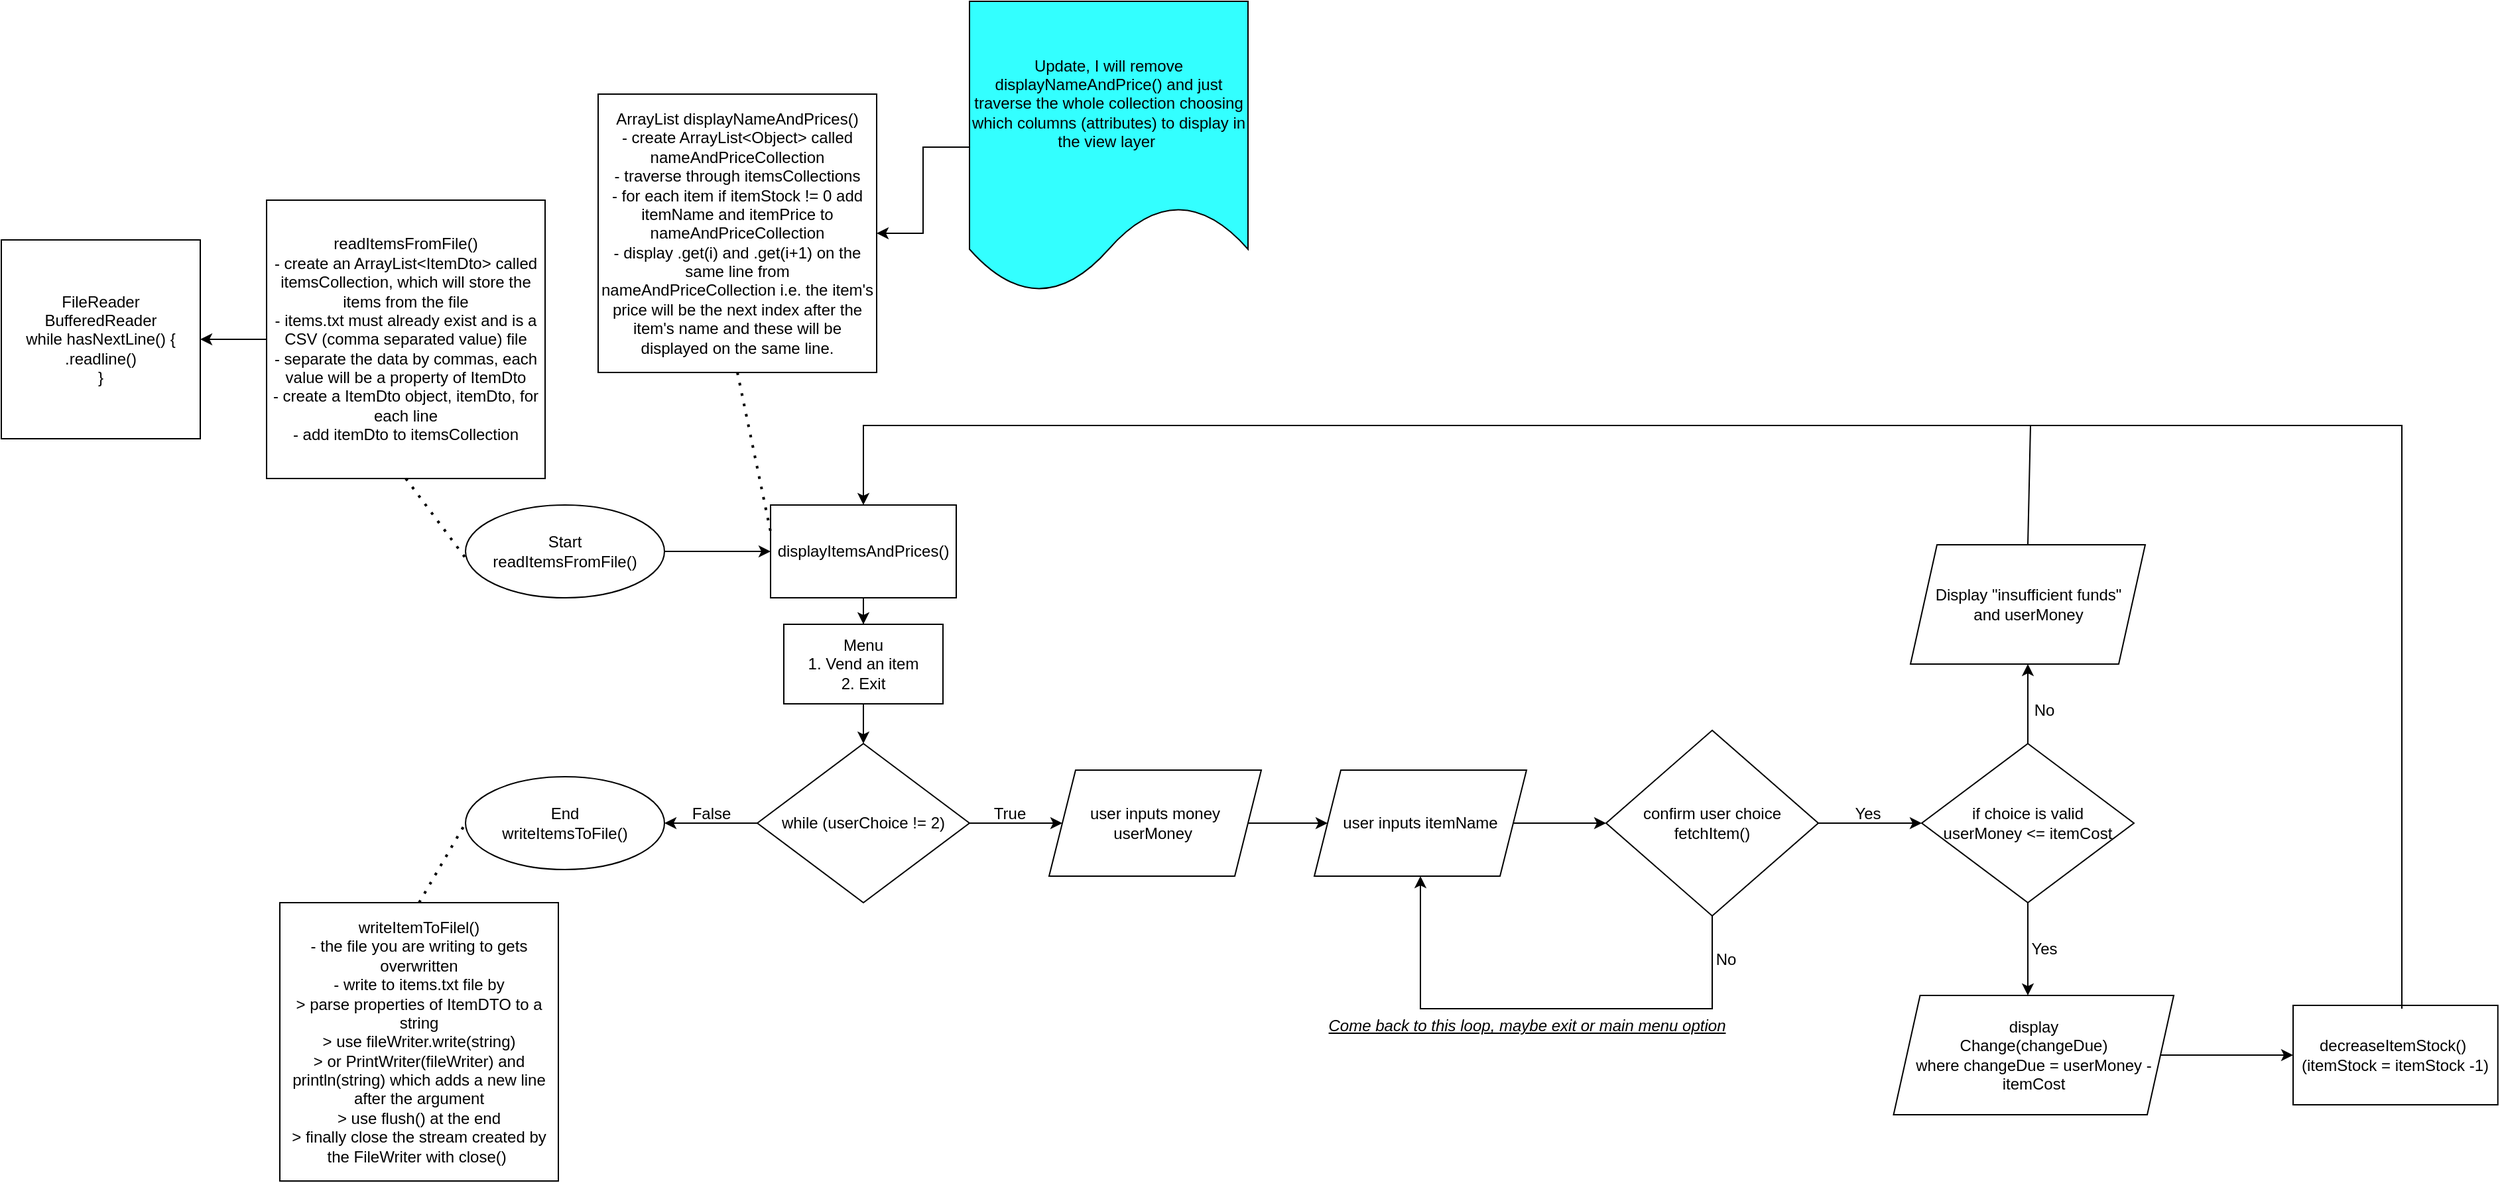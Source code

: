 <mxfile version="21.6.6" type="device">
  <diagram name="Page-1" id="MLULbn_aw23PMCRo727d">
    <mxGraphModel dx="2090" dy="996" grid="1" gridSize="10" guides="1" tooltips="1" connect="1" arrows="1" fold="1" page="0" pageScale="1" pageWidth="827" pageHeight="1169" math="0" shadow="0">
      <root>
        <mxCell id="0" />
        <mxCell id="1" parent="0" />
        <mxCell id="U_qKPdhGnKlovVOc4ps0-18" value="" style="edgeStyle=orthogonalEdgeStyle;rounded=0;orthogonalLoop=1;jettySize=auto;html=1;" parent="1" source="U_qKPdhGnKlovVOc4ps0-1" target="U_qKPdhGnKlovVOc4ps0-17" edge="1">
          <mxGeometry relative="1" as="geometry" />
        </mxCell>
        <mxCell id="U_qKPdhGnKlovVOc4ps0-1" value="Menu&lt;br&gt;1. Vend an item&lt;br&gt;2. Exit" style="rounded=0;whiteSpace=wrap;html=1;" parent="1" vertex="1">
          <mxGeometry x="20" y="70" width="120" height="60" as="geometry" />
        </mxCell>
        <mxCell id="U_qKPdhGnKlovVOc4ps0-15" value="" style="edgeStyle=orthogonalEdgeStyle;rounded=0;orthogonalLoop=1;jettySize=auto;html=1;" parent="1" source="U_qKPdhGnKlovVOc4ps0-5" target="U_qKPdhGnKlovVOc4ps0-1" edge="1">
          <mxGeometry relative="1" as="geometry" />
        </mxCell>
        <mxCell id="U_qKPdhGnKlovVOc4ps0-5" value="displayItemsAndPrices()" style="rounded=0;whiteSpace=wrap;html=1;" parent="1" vertex="1">
          <mxGeometry x="10" y="-20" width="140" height="70" as="geometry" />
        </mxCell>
        <mxCell id="U_qKPdhGnKlovVOc4ps0-8" value="ArrayList displayNameAndPrices()&lt;br&gt;- create ArrayList&amp;lt;Object&amp;gt; called nameAndPriceCollection&lt;br&gt;- traverse through itemsCollections&lt;br&gt;- for each item if itemStock != 0 add itemName and itemPrice to nameAndPriceCollection&lt;br&gt;- display .get(i) and .get(i+1) on the same line from nameAndPriceCollection i.e. the item&#39;s price will be the next index after the item&#39;s name and these will be displayed on the same line." style="whiteSpace=wrap;html=1;aspect=fixed;" parent="1" vertex="1">
          <mxGeometry x="-120" y="-330" width="210" height="210" as="geometry" />
        </mxCell>
        <mxCell id="U_qKPdhGnKlovVOc4ps0-9" value="" style="endArrow=none;dashed=1;html=1;dashPattern=1 3;strokeWidth=2;rounded=0;exitX=0.5;exitY=1;exitDx=0;exitDy=0;" parent="1" source="U_qKPdhGnKlovVOc4ps0-8" edge="1">
          <mxGeometry width="50" height="50" relative="1" as="geometry">
            <mxPoint x="-145" y="115" as="sourcePoint" />
            <mxPoint x="10" as="targetPoint" />
            <Array as="points" />
          </mxGeometry>
        </mxCell>
        <mxCell id="U_qKPdhGnKlovVOc4ps0-29" value="" style="edgeStyle=orthogonalEdgeStyle;rounded=0;orthogonalLoop=1;jettySize=auto;html=1;" parent="1" source="U_qKPdhGnKlovVOc4ps0-10" target="U_qKPdhGnKlovVOc4ps0-28" edge="1">
          <mxGeometry relative="1" as="geometry" />
        </mxCell>
        <mxCell id="U_qKPdhGnKlovVOc4ps0-10" value="readItemsFromFile()&lt;br&gt;- create an ArrayList&amp;lt;ItemDto&amp;gt; called itemsCollection, which will store the items from the file&lt;br&gt;- items.txt must already exist and is a CSV (comma separated value) file&lt;br&gt;- separate the data by commas, each value will be a property of ItemDto&lt;br&gt;- create a ItemDto object, itemDto, for each line&lt;br&gt;- add itemDto to itemsCollection" style="whiteSpace=wrap;html=1;aspect=fixed;" parent="1" vertex="1">
          <mxGeometry x="-370" y="-250" width="210" height="210" as="geometry" />
        </mxCell>
        <mxCell id="U_qKPdhGnKlovVOc4ps0-14" style="edgeStyle=orthogonalEdgeStyle;rounded=0;orthogonalLoop=1;jettySize=auto;html=1;entryX=0;entryY=0.5;entryDx=0;entryDy=0;" parent="1" source="U_qKPdhGnKlovVOc4ps0-12" target="U_qKPdhGnKlovVOc4ps0-5" edge="1">
          <mxGeometry relative="1" as="geometry" />
        </mxCell>
        <mxCell id="U_qKPdhGnKlovVOc4ps0-12" value="Start&lt;br&gt;readItemsFromFile()" style="ellipse;whiteSpace=wrap;html=1;" parent="1" vertex="1">
          <mxGeometry x="-220" y="-20" width="150" height="70" as="geometry" />
        </mxCell>
        <mxCell id="U_qKPdhGnKlovVOc4ps0-16" value="" style="endArrow=none;dashed=1;html=1;dashPattern=1 3;strokeWidth=2;rounded=0;exitX=0.5;exitY=1;exitDx=0;exitDy=0;" parent="1" source="U_qKPdhGnKlovVOc4ps0-10" edge="1">
          <mxGeometry width="50" height="50" relative="1" as="geometry">
            <mxPoint x="-335" y="-20" as="sourcePoint" />
            <mxPoint x="-220" y="20" as="targetPoint" />
            <Array as="points" />
          </mxGeometry>
        </mxCell>
        <mxCell id="U_qKPdhGnKlovVOc4ps0-22" value="" style="edgeStyle=orthogonalEdgeStyle;rounded=0;orthogonalLoop=1;jettySize=auto;html=1;" parent="1" source="U_qKPdhGnKlovVOc4ps0-17" target="U_qKPdhGnKlovVOc4ps0-21" edge="1">
          <mxGeometry relative="1" as="geometry" />
        </mxCell>
        <mxCell id="U_qKPdhGnKlovVOc4ps0-27" value="" style="edgeStyle=orthogonalEdgeStyle;rounded=0;orthogonalLoop=1;jettySize=auto;html=1;" parent="1" source="U_qKPdhGnKlovVOc4ps0-17" target="U_qKPdhGnKlovVOc4ps0-26" edge="1">
          <mxGeometry relative="1" as="geometry" />
        </mxCell>
        <mxCell id="U_qKPdhGnKlovVOc4ps0-17" value="while (userChoice != 2)" style="rhombus;whiteSpace=wrap;html=1;" parent="1" vertex="1">
          <mxGeometry y="160" width="160" height="120" as="geometry" />
        </mxCell>
        <mxCell id="U_qKPdhGnKlovVOc4ps0-21" value="End&lt;br&gt;writeItemsToFile()" style="ellipse;whiteSpace=wrap;html=1;" parent="1" vertex="1">
          <mxGeometry x="-220" y="185" width="150" height="70" as="geometry" />
        </mxCell>
        <mxCell id="U_qKPdhGnKlovVOc4ps0-23" value="writeItemToFilel()&lt;br&gt;- the file you are writing to gets overwritten&lt;br&gt;- write to items.txt file by&lt;br&gt;&amp;gt; parse properties of ItemDTO to a string&lt;br&gt;&amp;gt; use fileWriter.write(string)&lt;br&gt;&amp;gt; or PrintWriter(fileWriter) and println(string) which adds a new line after the argument&lt;br&gt;&amp;gt; use flush() at the end&lt;br&gt;&amp;gt; finally close the stream created by the FileWriter with close()&amp;nbsp;" style="whiteSpace=wrap;html=1;aspect=fixed;" parent="1" vertex="1">
          <mxGeometry x="-360" y="280" width="210" height="210" as="geometry" />
        </mxCell>
        <mxCell id="U_qKPdhGnKlovVOc4ps0-24" value="" style="endArrow=none;dashed=1;html=1;dashPattern=1 3;strokeWidth=2;rounded=0;exitX=0.5;exitY=0;exitDx=0;exitDy=0;" parent="1" source="U_qKPdhGnKlovVOc4ps0-23" edge="1">
          <mxGeometry width="50" height="50" relative="1" as="geometry">
            <mxPoint x="-270" y="270" as="sourcePoint" />
            <mxPoint x="-220" y="220" as="targetPoint" />
          </mxGeometry>
        </mxCell>
        <mxCell id="U_qKPdhGnKlovVOc4ps0-25" value="False" style="text;html=1;align=center;verticalAlign=middle;resizable=0;points=[];autosize=1;strokeColor=none;fillColor=none;" parent="1" vertex="1">
          <mxGeometry x="-60" y="198" width="50" height="30" as="geometry" />
        </mxCell>
        <mxCell id="U_qKPdhGnKlovVOc4ps0-31" value="" style="edgeStyle=orthogonalEdgeStyle;rounded=0;orthogonalLoop=1;jettySize=auto;html=1;" parent="1" source="U_qKPdhGnKlovVOc4ps0-26" target="U_qKPdhGnKlovVOc4ps0-30" edge="1">
          <mxGeometry relative="1" as="geometry" />
        </mxCell>
        <mxCell id="U_qKPdhGnKlovVOc4ps0-26" value="user inputs money&lt;br&gt;userMoney&amp;nbsp;" style="shape=parallelogram;perimeter=parallelogramPerimeter;whiteSpace=wrap;html=1;fixedSize=1;" parent="1" vertex="1">
          <mxGeometry x="220" y="180" width="160" height="80" as="geometry" />
        </mxCell>
        <mxCell id="U_qKPdhGnKlovVOc4ps0-28" value="FileReader&lt;br&gt;BufferedReader&lt;br&gt;while hasNextLine() { .readline()&lt;br&gt;}" style="whiteSpace=wrap;html=1;aspect=fixed;" parent="1" vertex="1">
          <mxGeometry x="-570" y="-220" width="150" height="150" as="geometry" />
        </mxCell>
        <mxCell id="U_qKPdhGnKlovVOc4ps0-36" value="" style="edgeStyle=orthogonalEdgeStyle;rounded=0;orthogonalLoop=1;jettySize=auto;html=1;entryX=0;entryY=0.5;entryDx=0;entryDy=0;" parent="1" source="U_qKPdhGnKlovVOc4ps0-30" target="U_qKPdhGnKlovVOc4ps0-48" edge="1">
          <mxGeometry relative="1" as="geometry">
            <mxPoint x="680" y="220" as="targetPoint" />
          </mxGeometry>
        </mxCell>
        <mxCell id="U_qKPdhGnKlovVOc4ps0-30" value="user inputs itemName" style="shape=parallelogram;perimeter=parallelogramPerimeter;whiteSpace=wrap;html=1;fixedSize=1;" parent="1" vertex="1">
          <mxGeometry x="420" y="180" width="160" height="80" as="geometry" />
        </mxCell>
        <mxCell id="U_qKPdhGnKlovVOc4ps0-38" value="" style="edgeStyle=orthogonalEdgeStyle;rounded=0;orthogonalLoop=1;jettySize=auto;html=1;" parent="1" source="U_qKPdhGnKlovVOc4ps0-35" target="U_qKPdhGnKlovVOc4ps0-37" edge="1">
          <mxGeometry relative="1" as="geometry" />
        </mxCell>
        <mxCell id="U_qKPdhGnKlovVOc4ps0-42" value="" style="edgeStyle=orthogonalEdgeStyle;rounded=0;orthogonalLoop=1;jettySize=auto;html=1;" parent="1" source="U_qKPdhGnKlovVOc4ps0-35" edge="1">
          <mxGeometry relative="1" as="geometry">
            <mxPoint x="958" y="350" as="targetPoint" />
          </mxGeometry>
        </mxCell>
        <mxCell id="U_qKPdhGnKlovVOc4ps0-35" value="if choice is valid&lt;br style=&quot;border-color: var(--border-color);&quot;&gt;userMoney &amp;lt;= itemCost" style="rhombus;whiteSpace=wrap;html=1;" parent="1" vertex="1">
          <mxGeometry x="878" y="160" width="160" height="120" as="geometry" />
        </mxCell>
        <mxCell id="U_qKPdhGnKlovVOc4ps0-37" value="Display &quot;insufficient funds&quot;&lt;br&gt;and userMoney" style="shape=parallelogram;perimeter=parallelogramPerimeter;whiteSpace=wrap;html=1;fixedSize=1;" parent="1" vertex="1">
          <mxGeometry x="869.5" y="10" width="177" height="90" as="geometry" />
        </mxCell>
        <mxCell id="U_qKPdhGnKlovVOc4ps0-39" value="No" style="text;html=1;align=center;verticalAlign=middle;resizable=0;points=[];autosize=1;strokeColor=none;fillColor=none;" parent="1" vertex="1">
          <mxGeometry x="950" y="120" width="40" height="30" as="geometry" />
        </mxCell>
        <mxCell id="U_qKPdhGnKlovVOc4ps0-43" value="Yes" style="text;html=1;align=center;verticalAlign=middle;resizable=0;points=[];autosize=1;strokeColor=none;fillColor=none;" parent="1" vertex="1">
          <mxGeometry x="950" y="300" width="40" height="30" as="geometry" />
        </mxCell>
        <mxCell id="U_qKPdhGnKlovVOc4ps0-46" value="" style="edgeStyle=orthogonalEdgeStyle;rounded=0;orthogonalLoop=1;jettySize=auto;html=1;" parent="1" source="U_qKPdhGnKlovVOc4ps0-44" target="U_qKPdhGnKlovVOc4ps0-45" edge="1">
          <mxGeometry relative="1" as="geometry" />
        </mxCell>
        <mxCell id="U_qKPdhGnKlovVOc4ps0-44" value="display&lt;br&gt;Change(changeDue)&lt;br&gt;where changeDue = userMoney - itemCost" style="shape=parallelogram;perimeter=parallelogramPerimeter;whiteSpace=wrap;html=1;fixedSize=1;" parent="1" vertex="1">
          <mxGeometry x="856.75" y="350" width="211.25" height="90" as="geometry" />
        </mxCell>
        <mxCell id="U_qKPdhGnKlovVOc4ps0-45" value="decreaseItemStock()&amp;nbsp;&lt;br&gt;(itemStock = itemStock -1)" style="whiteSpace=wrap;html=1;" parent="1" vertex="1">
          <mxGeometry x="1158" y="357.5" width="154.38" height="75" as="geometry" />
        </mxCell>
        <mxCell id="U_qKPdhGnKlovVOc4ps0-49" value="" style="edgeStyle=orthogonalEdgeStyle;rounded=0;orthogonalLoop=1;jettySize=auto;html=1;" parent="1" source="U_qKPdhGnKlovVOc4ps0-48" target="U_qKPdhGnKlovVOc4ps0-35" edge="1">
          <mxGeometry relative="1" as="geometry" />
        </mxCell>
        <mxCell id="U_qKPdhGnKlovVOc4ps0-48" value="confirm user choice&lt;br&gt;fetchItem()" style="rhombus;whiteSpace=wrap;html=1;" parent="1" vertex="1">
          <mxGeometry x="640" y="150" width="160" height="140" as="geometry" />
        </mxCell>
        <mxCell id="U_qKPdhGnKlovVOc4ps0-50" value="Yes" style="text;html=1;align=center;verticalAlign=middle;resizable=0;points=[];autosize=1;strokeColor=none;fillColor=none;" parent="1" vertex="1">
          <mxGeometry x="816.75" y="198" width="40" height="30" as="geometry" />
        </mxCell>
        <mxCell id="U_qKPdhGnKlovVOc4ps0-52" value="True" style="text;html=1;align=center;verticalAlign=middle;resizable=0;points=[];autosize=1;strokeColor=none;fillColor=none;" parent="1" vertex="1">
          <mxGeometry x="165" y="198" width="50" height="30" as="geometry" />
        </mxCell>
        <mxCell id="U_qKPdhGnKlovVOc4ps0-53" value="" style="endArrow=classic;html=1;rounded=0;exitX=0.5;exitY=1;exitDx=0;exitDy=0;entryX=0.5;entryY=1;entryDx=0;entryDy=0;" parent="1" source="U_qKPdhGnKlovVOc4ps0-48" target="U_qKPdhGnKlovVOc4ps0-30" edge="1">
          <mxGeometry width="50" height="50" relative="1" as="geometry">
            <mxPoint x="720" y="300" as="sourcePoint" />
            <mxPoint x="480" y="360" as="targetPoint" />
            <Array as="points">
              <mxPoint x="720" y="360" />
              <mxPoint x="500" y="360" />
            </Array>
          </mxGeometry>
        </mxCell>
        <mxCell id="U_qKPdhGnKlovVOc4ps0-54" value="No" style="text;html=1;align=center;verticalAlign=middle;resizable=0;points=[];autosize=1;strokeColor=none;fillColor=none;" parent="1" vertex="1">
          <mxGeometry x="710" y="308" width="40" height="30" as="geometry" />
        </mxCell>
        <mxCell id="U_qKPdhGnKlovVOc4ps0-55" value="&lt;i&gt;&lt;u&gt;Come back to this loop, maybe exit or main menu option&lt;/u&gt;&lt;/i&gt;" style="text;html=1;align=center;verticalAlign=middle;resizable=0;points=[];autosize=1;strokeColor=none;fillColor=none;" parent="1" vertex="1">
          <mxGeometry x="420" y="357.5" width="320" height="30" as="geometry" />
        </mxCell>
        <mxCell id="U_qKPdhGnKlovVOc4ps0-56" value="" style="endArrow=classic;html=1;rounded=0;entryX=0.5;entryY=0;entryDx=0;entryDy=0;exitX=0.5;exitY=0;exitDx=0;exitDy=0;" parent="1" source="U_qKPdhGnKlovVOc4ps0-37" target="U_qKPdhGnKlovVOc4ps0-5" edge="1">
          <mxGeometry width="50" height="50" relative="1" as="geometry">
            <mxPoint x="960" y="30" as="sourcePoint" />
            <mxPoint x="1010" y="-20" as="targetPoint" />
            <Array as="points">
              <mxPoint x="960" y="-80" />
              <mxPoint x="80" y="-80" />
            </Array>
          </mxGeometry>
        </mxCell>
        <mxCell id="U_qKPdhGnKlovVOc4ps0-59" value="" style="endArrow=none;html=1;rounded=0;" parent="1" edge="1">
          <mxGeometry width="50" height="50" relative="1" as="geometry">
            <mxPoint x="960" y="-80" as="sourcePoint" />
            <mxPoint x="1240" y="360" as="targetPoint" />
            <Array as="points">
              <mxPoint x="1240" y="-80" />
            </Array>
          </mxGeometry>
        </mxCell>
        <mxCell id="dWon4vlpFJp8YlwS_Ess-3" style="edgeStyle=orthogonalEdgeStyle;rounded=0;orthogonalLoop=1;jettySize=auto;html=1;" edge="1" parent="1" source="dWon4vlpFJp8YlwS_Ess-2" target="U_qKPdhGnKlovVOc4ps0-8">
          <mxGeometry relative="1" as="geometry" />
        </mxCell>
        <mxCell id="dWon4vlpFJp8YlwS_Ess-2" value="Update, I will remove displayNameAndPrice() and just traverse the whole collection choosing which columns (attributes) to display in the view layer&amp;nbsp;" style="shape=document;whiteSpace=wrap;html=1;boundedLbl=1;fillColor=#33FFFF;" vertex="1" parent="1">
          <mxGeometry x="160" y="-400" width="210" height="220" as="geometry" />
        </mxCell>
      </root>
    </mxGraphModel>
  </diagram>
</mxfile>
